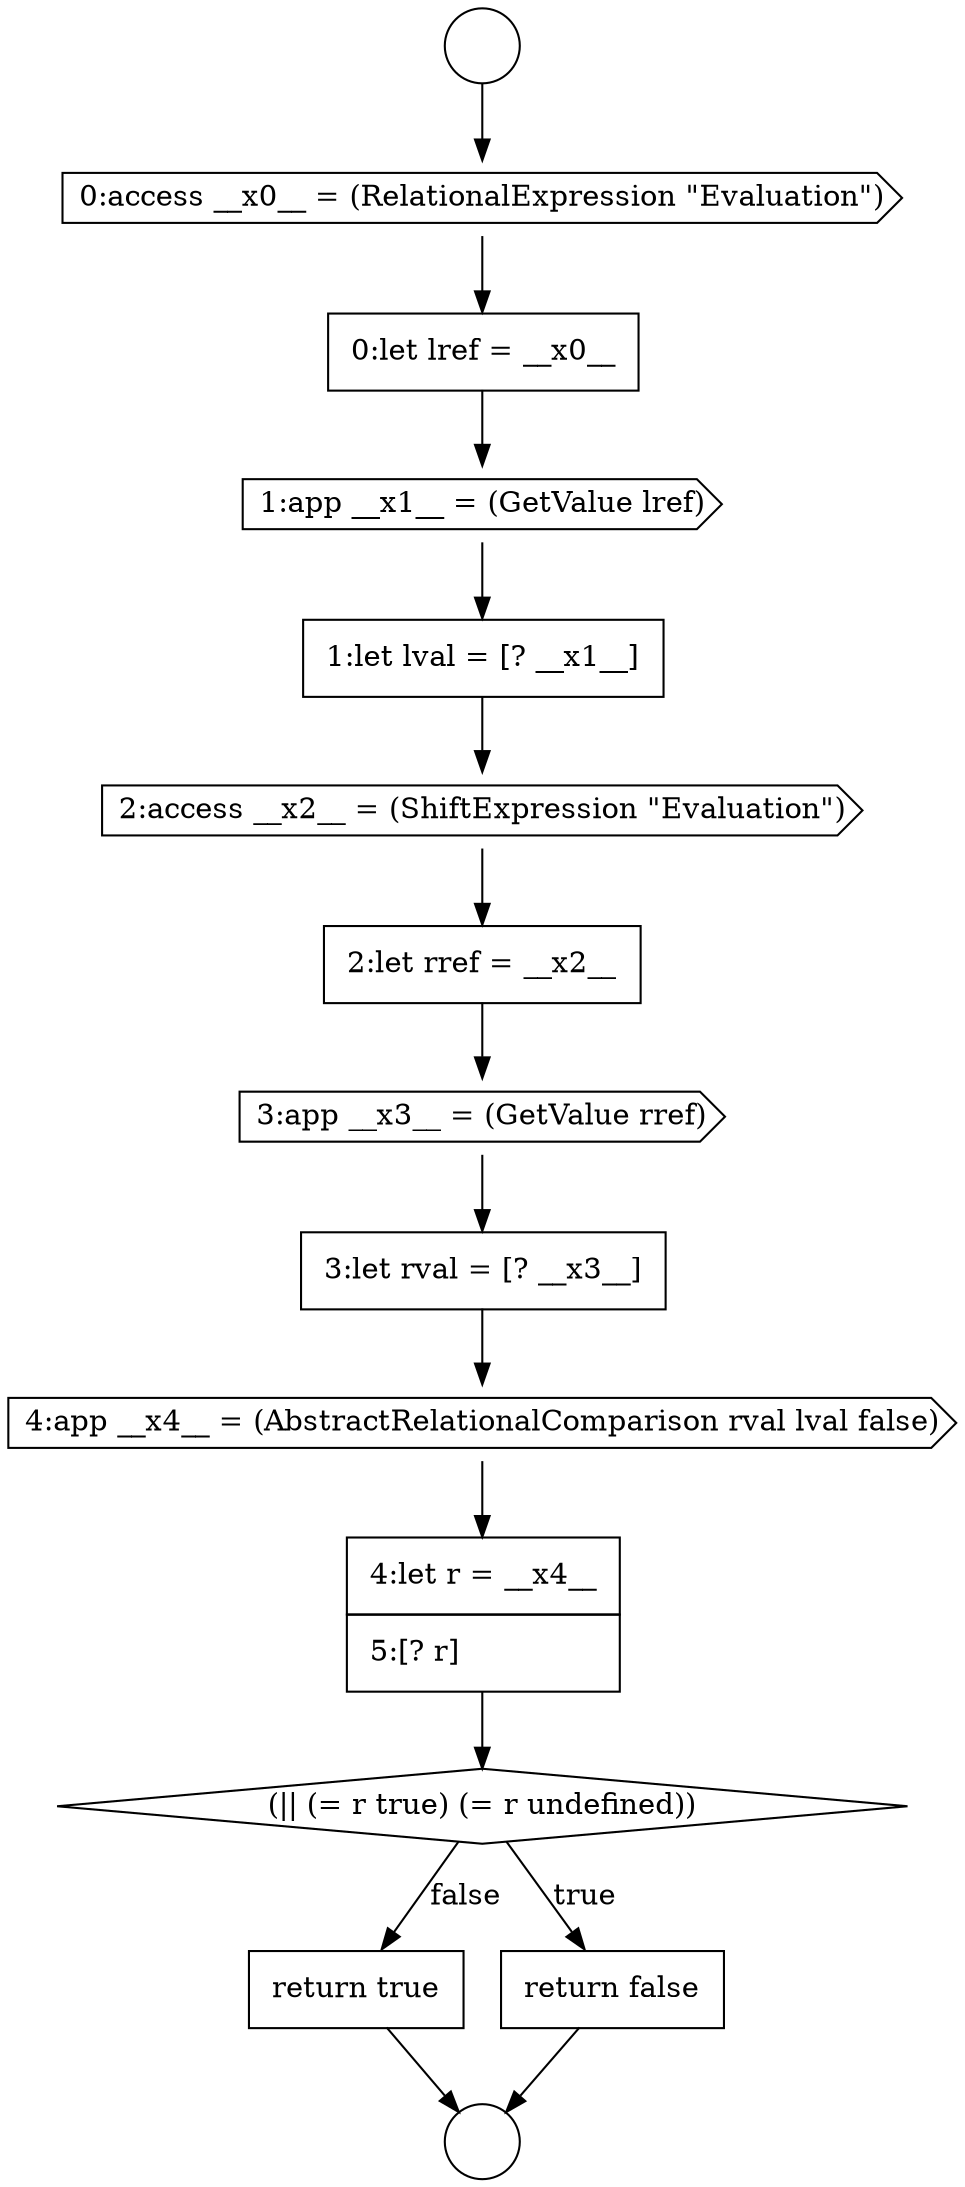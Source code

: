digraph {
  node4852 [shape=cds, label=<<font color="black">0:access __x0__ = (RelationalExpression &quot;Evaluation&quot;)</font>> color="black" fillcolor="white" style=filled]
  node4856 [shape=cds, label=<<font color="black">2:access __x2__ = (ShiftExpression &quot;Evaluation&quot;)</font>> color="black" fillcolor="white" style=filled]
  node4862 [shape=diamond, label=<<font color="black">(|| (= r true) (= r undefined))</font>> color="black" fillcolor="white" style=filled]
  node4857 [shape=none, margin=0, label=<<font color="black">
    <table border="0" cellborder="1" cellspacing="0" cellpadding="10">
      <tr><td align="left">2:let rref = __x2__</td></tr>
    </table>
  </font>> color="black" fillcolor="white" style=filled]
  node4853 [shape=none, margin=0, label=<<font color="black">
    <table border="0" cellborder="1" cellspacing="0" cellpadding="10">
      <tr><td align="left">0:let lref = __x0__</td></tr>
    </table>
  </font>> color="black" fillcolor="white" style=filled]
  node4854 [shape=cds, label=<<font color="black">1:app __x1__ = (GetValue lref)</font>> color="black" fillcolor="white" style=filled]
  node4850 [shape=circle label=" " color="black" fillcolor="white" style=filled]
  node4859 [shape=none, margin=0, label=<<font color="black">
    <table border="0" cellborder="1" cellspacing="0" cellpadding="10">
      <tr><td align="left">3:let rval = [? __x3__]</td></tr>
    </table>
  </font>> color="black" fillcolor="white" style=filled]
  node4864 [shape=none, margin=0, label=<<font color="black">
    <table border="0" cellborder="1" cellspacing="0" cellpadding="10">
      <tr><td align="left">return true</td></tr>
    </table>
  </font>> color="black" fillcolor="white" style=filled]
  node4851 [shape=circle label=" " color="black" fillcolor="white" style=filled]
  node4855 [shape=none, margin=0, label=<<font color="black">
    <table border="0" cellborder="1" cellspacing="0" cellpadding="10">
      <tr><td align="left">1:let lval = [? __x1__]</td></tr>
    </table>
  </font>> color="black" fillcolor="white" style=filled]
  node4860 [shape=cds, label=<<font color="black">4:app __x4__ = (AbstractRelationalComparison rval lval false)</font>> color="black" fillcolor="white" style=filled]
  node4861 [shape=none, margin=0, label=<<font color="black">
    <table border="0" cellborder="1" cellspacing="0" cellpadding="10">
      <tr><td align="left">4:let r = __x4__</td></tr>
      <tr><td align="left">5:[? r]</td></tr>
    </table>
  </font>> color="black" fillcolor="white" style=filled]
  node4863 [shape=none, margin=0, label=<<font color="black">
    <table border="0" cellborder="1" cellspacing="0" cellpadding="10">
      <tr><td align="left">return false</td></tr>
    </table>
  </font>> color="black" fillcolor="white" style=filled]
  node4858 [shape=cds, label=<<font color="black">3:app __x3__ = (GetValue rref)</font>> color="black" fillcolor="white" style=filled]
  node4853 -> node4854 [ color="black"]
  node4860 -> node4861 [ color="black"]
  node4852 -> node4853 [ color="black"]
  node4864 -> node4851 [ color="black"]
  node4861 -> node4862 [ color="black"]
  node4850 -> node4852 [ color="black"]
  node4856 -> node4857 [ color="black"]
  node4858 -> node4859 [ color="black"]
  node4855 -> node4856 [ color="black"]
  node4859 -> node4860 [ color="black"]
  node4857 -> node4858 [ color="black"]
  node4854 -> node4855 [ color="black"]
  node4863 -> node4851 [ color="black"]
  node4862 -> node4863 [label=<<font color="black">true</font>> color="black"]
  node4862 -> node4864 [label=<<font color="black">false</font>> color="black"]
}

